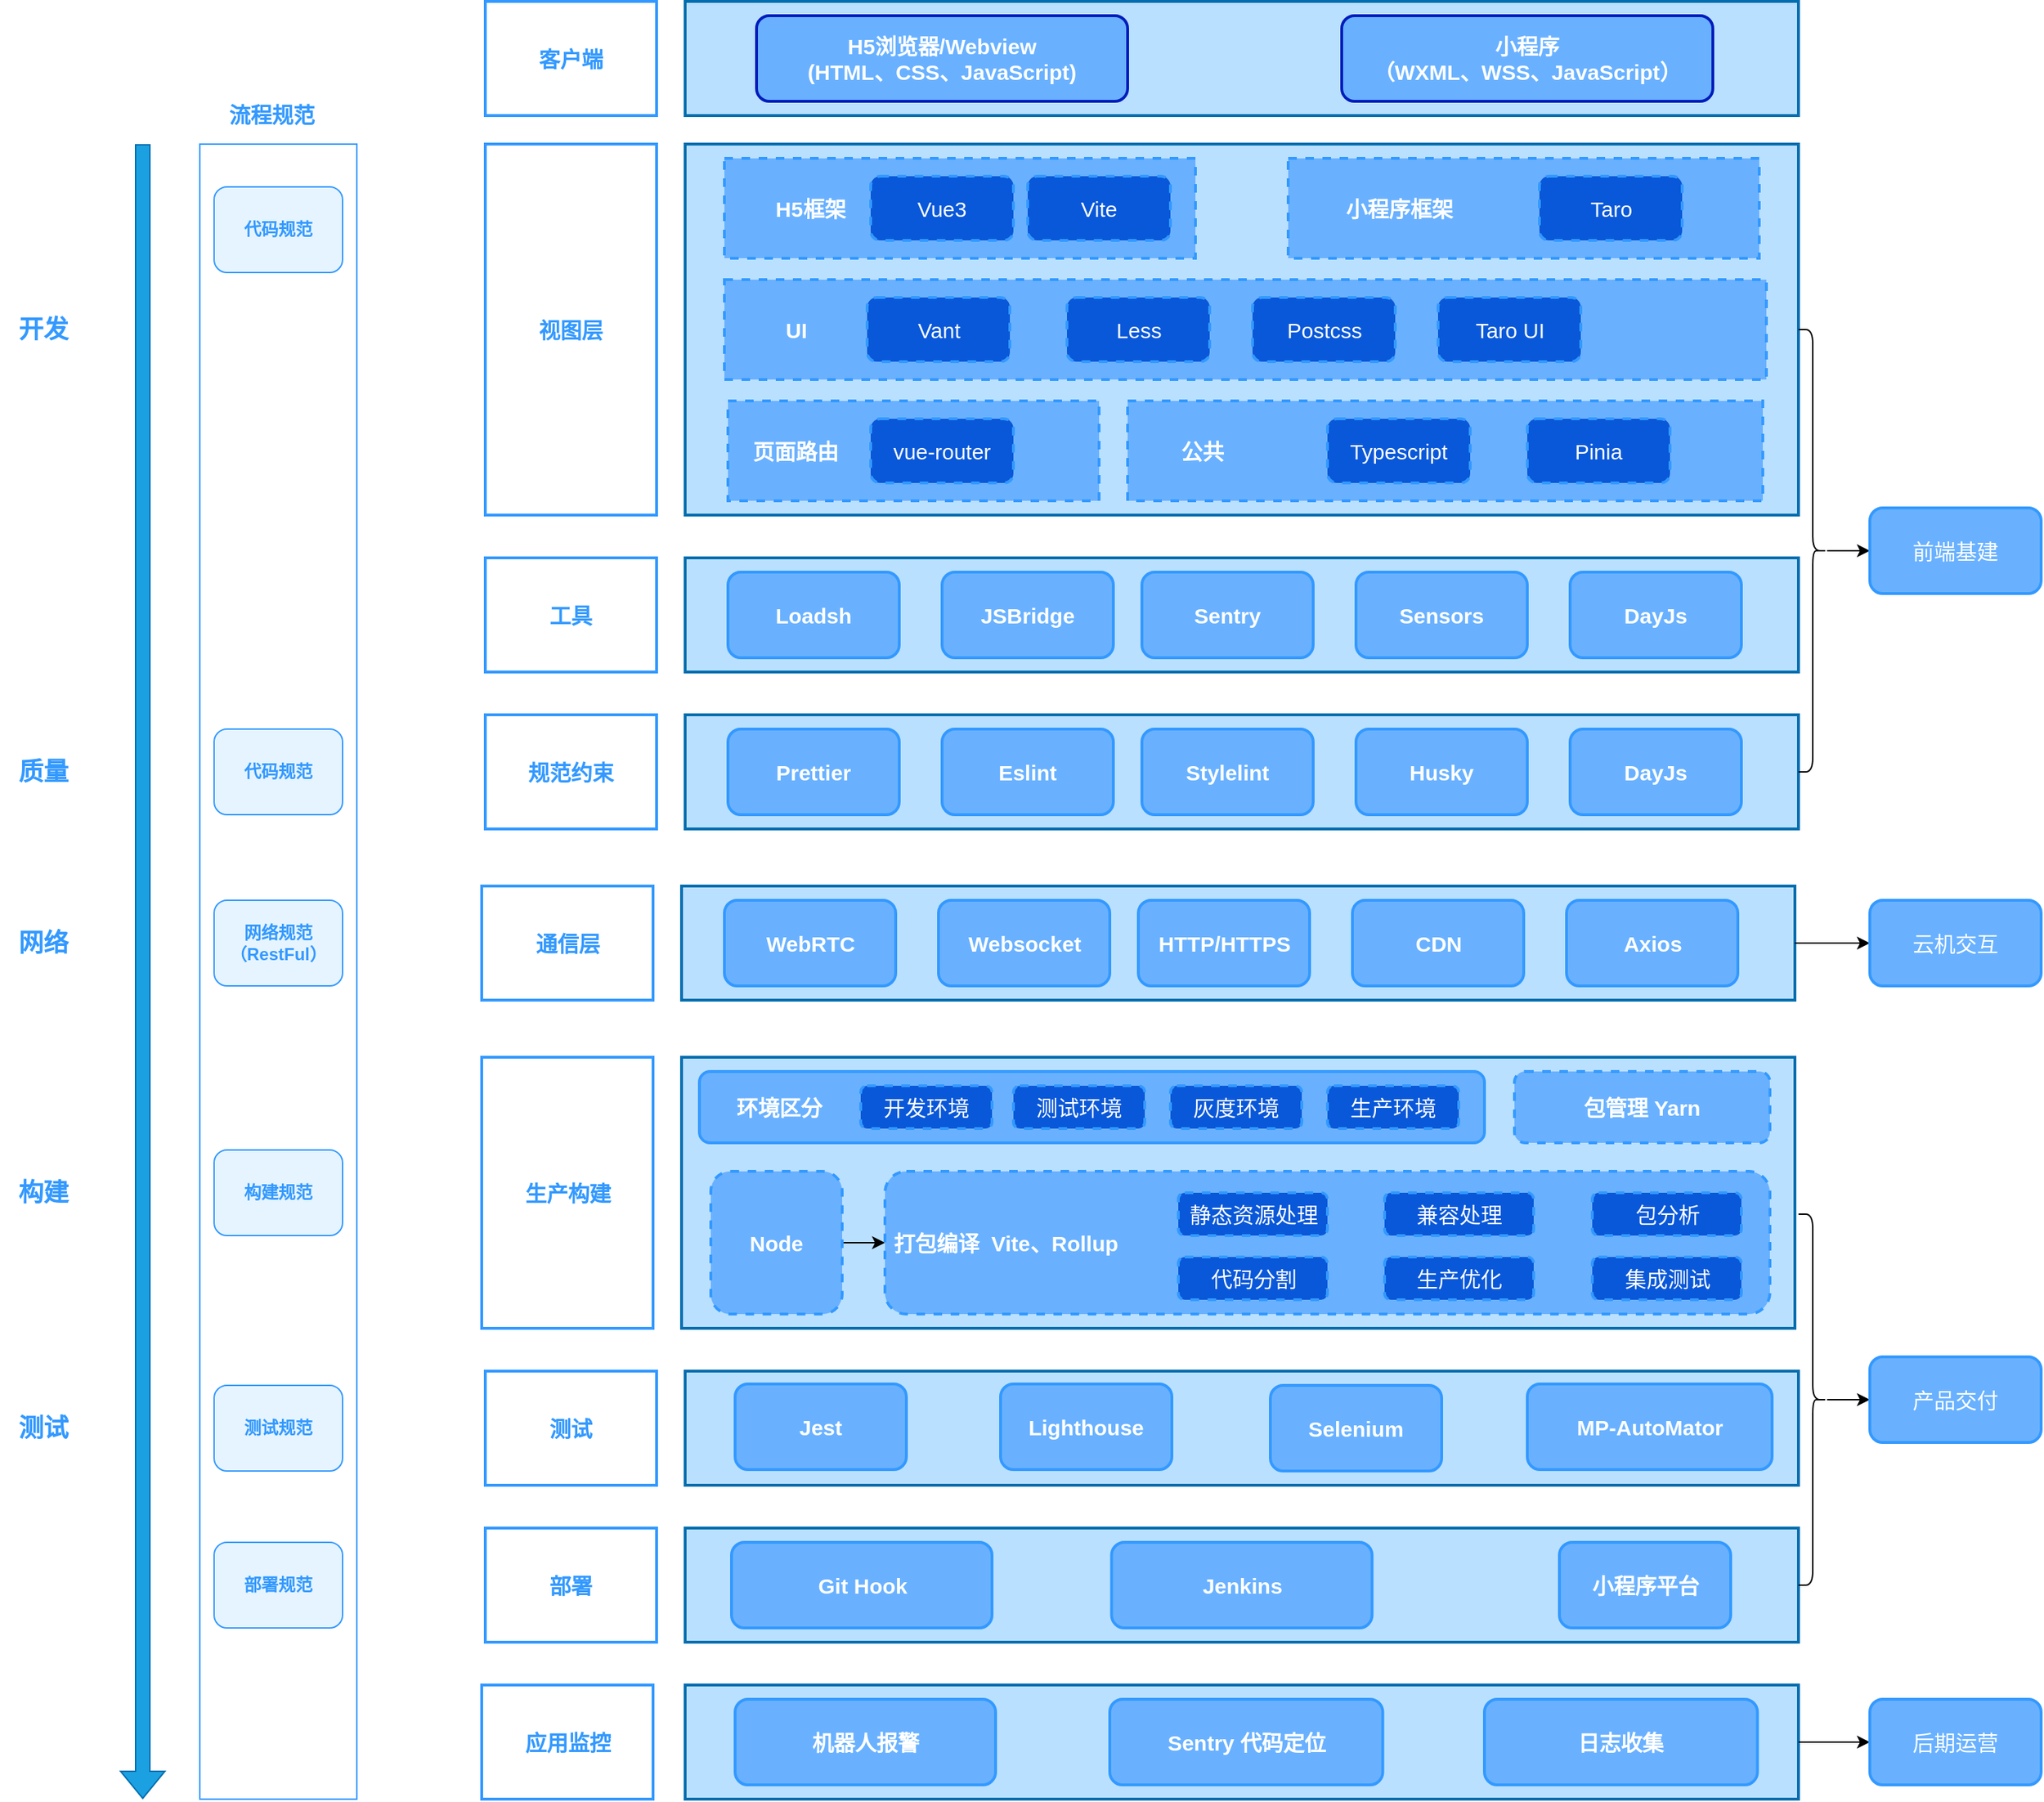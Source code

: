 <mxfile version="20.7.4" type="github">
  <diagram id="prtHgNgQTEPvFCAcTncT" name="Page-1">
    <mxGraphModel dx="1026" dy="590" grid="1" gridSize="10" guides="1" tooltips="1" connect="1" arrows="1" fold="1" page="1" pageScale="1" pageWidth="827" pageHeight="1169" math="0" shadow="0">
      <root>
        <mxCell id="0" />
        <mxCell id="1" parent="0" />
        <mxCell id="ZMkgEjLzoJMiGTBHx-T8-1" value="" style="shape=flexArrow;endArrow=classic;html=1;rounded=0;fillColor=#1ba1e2;strokeColor=#006EAF;" parent="1" edge="1">
          <mxGeometry width="50" height="50" relative="1" as="geometry">
            <mxPoint x="160" y="240" as="sourcePoint" />
            <mxPoint x="160" y="1400" as="targetPoint" />
          </mxGeometry>
        </mxCell>
        <mxCell id="ZMkgEjLzoJMiGTBHx-T8-2" value="" style="rounded=0;whiteSpace=wrap;html=1;strokeColor=#3399FF;strokeWidth=1;" parent="1" vertex="1">
          <mxGeometry x="200" y="240" width="110" height="1160" as="geometry" />
        </mxCell>
        <mxCell id="ZMkgEjLzoJMiGTBHx-T8-3" value="&lt;b&gt;&lt;font color=&quot;#3399ff&quot;&gt;代码规范&lt;/font&gt;&lt;/b&gt;" style="rounded=1;whiteSpace=wrap;html=1;strokeColor=#3399FF;fillColor=#e6f4ff;" parent="1" vertex="1">
          <mxGeometry x="210" y="270" width="90" height="60" as="geometry" />
        </mxCell>
        <mxCell id="ZMkgEjLzoJMiGTBHx-T8-6" value="&lt;h3 style=&quot;line-height: 150%;&quot;&gt;&lt;b&gt;&lt;font style=&quot;font-size: 15px;&quot;&gt;流程规范&lt;/font&gt;&lt;/b&gt;&lt;/h3&gt;" style="text;html=1;align=center;verticalAlign=middle;resizable=0;points=[];autosize=1;strokeColor=none;fillColor=none;fontColor=#3399FF;" parent="1" vertex="1">
          <mxGeometry x="210" y="190" width="80" height="60" as="geometry" />
        </mxCell>
        <mxCell id="ZMkgEjLzoJMiGTBHx-T8-8" value="&lt;h3&gt;&lt;b&gt;开发&lt;/b&gt;&lt;/h3&gt;" style="text;html=1;align=center;verticalAlign=middle;resizable=0;points=[];autosize=1;strokeColor=none;fillColor=none;fontSize=15;fontColor=#3399FF;" parent="1" vertex="1">
          <mxGeometry x="60" y="335" width="60" height="70" as="geometry" />
        </mxCell>
        <mxCell id="ZMkgEjLzoJMiGTBHx-T8-9" value="&lt;b&gt;客户端&lt;/b&gt;" style="rounded=0;whiteSpace=wrap;html=1;strokeColor=#3399FF;strokeWidth=2;fontSize=15;fontColor=#3399FF;" parent="1" vertex="1">
          <mxGeometry x="400" y="140" width="120" height="80" as="geometry" />
        </mxCell>
        <mxCell id="ZMkgEjLzoJMiGTBHx-T8-10" value="" style="rounded=0;whiteSpace=wrap;html=1;strokeColor=#006EAF;strokeWidth=2;fontSize=15;fontColor=#ffffff;align=center;fillColor=#bae0ff;" parent="1" vertex="1">
          <mxGeometry x="540" y="140" width="780" height="80" as="geometry" />
        </mxCell>
        <mxCell id="ZMkgEjLzoJMiGTBHx-T8-15" value="&lt;b&gt;H5浏览器/Webview&lt;br&gt;(HTML、CSS、JavaScript)&lt;br&gt;&lt;/b&gt;" style="rounded=1;whiteSpace=wrap;html=1;strokeColor=#001DBC;strokeWidth=2;fontSize=15;fontColor=#ffffff;fillColor=#69b1ff;" parent="1" vertex="1">
          <mxGeometry x="590" y="150" width="260" height="60" as="geometry" />
        </mxCell>
        <mxCell id="ZMkgEjLzoJMiGTBHx-T8-16" value="&lt;b&gt;小程序&lt;br&gt;（WXML、WSS、JavaScript）&lt;br&gt;&lt;/b&gt;" style="rounded=1;whiteSpace=wrap;html=1;strokeColor=#001DBC;strokeWidth=2;fontSize=15;fontColor=#ffffff;fillColor=#69b1ff;" parent="1" vertex="1">
          <mxGeometry x="1000" y="150" width="260" height="60" as="geometry" />
        </mxCell>
        <mxCell id="ZMkgEjLzoJMiGTBHx-T8-19" value="&lt;b&gt;视图层&lt;/b&gt;" style="rounded=0;whiteSpace=wrap;html=1;strokeColor=#3399FF;strokeWidth=2;fontSize=15;fontColor=#3399FF;" parent="1" vertex="1">
          <mxGeometry x="400" y="240" width="120" height="260" as="geometry" />
        </mxCell>
        <mxCell id="ZMkgEjLzoJMiGTBHx-T8-33" value="" style="rounded=0;whiteSpace=wrap;html=1;strokeColor=#006EAF;strokeWidth=2;fontSize=15;fontColor=#ffffff;align=center;fillColor=#bae0ff;" parent="1" vertex="1">
          <mxGeometry x="540" y="240" width="780" height="260" as="geometry" />
        </mxCell>
        <mxCell id="ZMkgEjLzoJMiGTBHx-T8-36" value="" style="rounded=0;whiteSpace=wrap;html=1;strokeColor=#3399FF;strokeWidth=2;fontSize=15;fontColor=#FFFFFF;fillColor=#69b1ff;dashed=1;" parent="1" vertex="1">
          <mxGeometry x="567.5" y="250" width="330" height="70" as="geometry" />
        </mxCell>
        <mxCell id="ZMkgEjLzoJMiGTBHx-T8-38" value="&lt;b&gt;H5框架&lt;/b&gt;" style="text;html=1;strokeColor=none;fillColor=none;align=center;verticalAlign=middle;whiteSpace=wrap;rounded=0;dashed=1;strokeWidth=2;fontSize=15;fontColor=#FFFFFF;" parent="1" vertex="1">
          <mxGeometry x="597.5" y="270" width="60" height="30" as="geometry" />
        </mxCell>
        <mxCell id="ZMkgEjLzoJMiGTBHx-T8-40" value="Vue3" style="rounded=1;whiteSpace=wrap;html=1;dashed=1;strokeColor=#3399FF;strokeWidth=2;fontSize=15;fontColor=#FFFFFF;fillColor=#0958d9;" parent="1" vertex="1">
          <mxGeometry x="670" y="262.5" width="100" height="45" as="geometry" />
        </mxCell>
        <mxCell id="ZMkgEjLzoJMiGTBHx-T8-41" value="" style="rounded=0;whiteSpace=wrap;html=1;strokeColor=#3399FF;strokeWidth=2;fontSize=15;fontColor=#FFFFFF;fillColor=#69b1ff;dashed=1;" parent="1" vertex="1">
          <mxGeometry x="962.5" y="250" width="330" height="70" as="geometry" />
        </mxCell>
        <mxCell id="ZMkgEjLzoJMiGTBHx-T8-42" value="&lt;b&gt;小程序框架&lt;/b&gt;" style="text;html=1;strokeColor=none;fillColor=none;align=center;verticalAlign=middle;whiteSpace=wrap;rounded=0;dashed=1;strokeWidth=2;fontSize=15;fontColor=#FFFFFF;" parent="1" vertex="1">
          <mxGeometry x="992.5" y="270" width="95" height="30" as="geometry" />
        </mxCell>
        <mxCell id="ZMkgEjLzoJMiGTBHx-T8-43" value="Taro" style="rounded=1;whiteSpace=wrap;html=1;dashed=1;strokeColor=#3399FF;strokeWidth=2;fontSize=15;fontColor=#FFFFFF;fillColor=#0958d9;" parent="1" vertex="1">
          <mxGeometry x="1138.5" y="262.5" width="100" height="45" as="geometry" />
        </mxCell>
        <mxCell id="ZMkgEjLzoJMiGTBHx-T8-48" value="" style="rounded=0;whiteSpace=wrap;html=1;strokeColor=#3399FF;strokeWidth=2;fontSize=15;fontColor=#FFFFFF;fillColor=#69b1ff;dashed=1;" parent="1" vertex="1">
          <mxGeometry x="567.5" y="335" width="730" height="70" as="geometry" />
        </mxCell>
        <mxCell id="ZMkgEjLzoJMiGTBHx-T8-49" value="&lt;b&gt;UI&lt;/b&gt;" style="text;html=1;strokeColor=none;fillColor=none;align=center;verticalAlign=middle;whiteSpace=wrap;rounded=0;dashed=1;strokeWidth=2;fontSize=15;fontColor=#FFFFFF;" parent="1" vertex="1">
          <mxGeometry x="587.5" y="355" width="60" height="30" as="geometry" />
        </mxCell>
        <mxCell id="ZMkgEjLzoJMiGTBHx-T8-50" value="Vant" style="rounded=1;whiteSpace=wrap;html=1;dashed=1;strokeColor=#3399FF;strokeWidth=2;fontSize=15;fontColor=#FFFFFF;fillColor=#0958d9;" parent="1" vertex="1">
          <mxGeometry x="667.5" y="347.5" width="100" height="45" as="geometry" />
        </mxCell>
        <mxCell id="ZMkgEjLzoJMiGTBHx-T8-57" value="Taro UI" style="rounded=1;whiteSpace=wrap;html=1;dashed=1;strokeColor=#3399FF;strokeWidth=2;fontSize=15;fontColor=#FFFFFF;fillColor=#0958d9;" parent="1" vertex="1">
          <mxGeometry x="1067.5" y="347.5" width="100" height="45" as="geometry" />
        </mxCell>
        <mxCell id="ZMkgEjLzoJMiGTBHx-T8-58" value="Less" style="rounded=1;whiteSpace=wrap;html=1;dashed=1;strokeColor=#3399FF;strokeWidth=2;fontSize=15;fontColor=#FFFFFF;fillColor=#0958d9;" parent="1" vertex="1">
          <mxGeometry x="807.5" y="347.5" width="100" height="45" as="geometry" />
        </mxCell>
        <mxCell id="ZMkgEjLzoJMiGTBHx-T8-59" value="Postcss" style="rounded=1;whiteSpace=wrap;html=1;dashed=1;strokeColor=#3399FF;strokeWidth=2;fontSize=15;fontColor=#FFFFFF;fillColor=#0958d9;" parent="1" vertex="1">
          <mxGeometry x="937.5" y="347.5" width="100" height="45" as="geometry" />
        </mxCell>
        <mxCell id="ZMkgEjLzoJMiGTBHx-T8-60" value="Vite" style="rounded=1;whiteSpace=wrap;html=1;dashed=1;strokeColor=#3399FF;strokeWidth=2;fontSize=15;fontColor=#FFFFFF;fillColor=#0958d9;" parent="1" vertex="1">
          <mxGeometry x="780" y="262.5" width="100" height="45" as="geometry" />
        </mxCell>
        <mxCell id="ZMkgEjLzoJMiGTBHx-T8-62" value="" style="rounded=0;whiteSpace=wrap;html=1;strokeColor=#3399FF;strokeWidth=2;fontSize=15;fontColor=#FFFFFF;fillColor=#69b1ff;dashed=1;" parent="1" vertex="1">
          <mxGeometry x="570" y="420" width="260" height="70" as="geometry" />
        </mxCell>
        <mxCell id="ZMkgEjLzoJMiGTBHx-T8-63" value="&lt;b&gt;页面路由&lt;/b&gt;" style="text;html=1;strokeColor=none;fillColor=none;align=center;verticalAlign=middle;whiteSpace=wrap;rounded=0;dashed=1;strokeWidth=2;fontSize=15;fontColor=#FFFFFF;" parent="1" vertex="1">
          <mxGeometry x="570" y="440" width="95" height="30" as="geometry" />
        </mxCell>
        <mxCell id="ZMkgEjLzoJMiGTBHx-T8-64" value="vue-router" style="rounded=1;whiteSpace=wrap;html=1;dashed=1;strokeColor=#3399FF;strokeWidth=2;fontSize=15;fontColor=#FFFFFF;fillColor=#0958d9;" parent="1" vertex="1">
          <mxGeometry x="670" y="432.5" width="100" height="45" as="geometry" />
        </mxCell>
        <mxCell id="ZMkgEjLzoJMiGTBHx-T8-65" value="&lt;b&gt;工具&lt;/b&gt;" style="rounded=0;whiteSpace=wrap;html=1;strokeColor=#3399FF;strokeWidth=2;fontSize=15;fontColor=#3399FF;" parent="1" vertex="1">
          <mxGeometry x="400" y="530" width="120" height="80" as="geometry" />
        </mxCell>
        <mxCell id="ZMkgEjLzoJMiGTBHx-T8-66" value="" style="rounded=0;whiteSpace=wrap;html=1;strokeColor=#006EAF;strokeWidth=2;fontSize=15;fontColor=#ffffff;align=center;fillColor=#bae0ff;" parent="1" vertex="1">
          <mxGeometry x="540" y="530" width="780" height="80" as="geometry" />
        </mxCell>
        <mxCell id="ZMkgEjLzoJMiGTBHx-T8-67" value="&lt;font color=&quot;#ffffff&quot;&gt;&lt;b&gt;Loadsh&lt;/b&gt;&lt;/font&gt;" style="rounded=1;whiteSpace=wrap;html=1;strokeColor=#3399FF;strokeWidth=2;fontSize=15;fontColor=#3399FF;fillColor=#69b1ff;" parent="1" vertex="1">
          <mxGeometry x="570" y="540" width="120" height="60" as="geometry" />
        </mxCell>
        <mxCell id="ZMkgEjLzoJMiGTBHx-T8-68" value="&lt;font color=&quot;#ffffff&quot;&gt;&lt;b&gt;JSBridge&lt;/b&gt;&lt;/font&gt;" style="rounded=1;whiteSpace=wrap;html=1;strokeColor=#3399FF;strokeWidth=2;fontSize=15;fontColor=#3399FF;fillColor=#69b1ff;" parent="1" vertex="1">
          <mxGeometry x="720" y="540" width="120" height="60" as="geometry" />
        </mxCell>
        <mxCell id="ZMkgEjLzoJMiGTBHx-T8-69" value="&lt;div style=&quot;text-align: start;&quot;&gt;&lt;b style=&quot;border-color: var(--border-color); color: rgb(255, 255, 255); text-align: center;&quot;&gt;Sentry&lt;/b&gt;&lt;br&gt;&lt;/div&gt;" style="rounded=1;whiteSpace=wrap;html=1;strokeColor=#3399FF;strokeWidth=2;fontSize=15;fontColor=#3399FF;fillColor=#69b1ff;" parent="1" vertex="1">
          <mxGeometry x="860" y="540" width="120" height="60" as="geometry" />
        </mxCell>
        <mxCell id="ZMkgEjLzoJMiGTBHx-T8-70" value="&lt;font color=&quot;#ffffff&quot;&gt;&lt;b&gt;Sensors&lt;/b&gt;&lt;/font&gt;" style="rounded=1;whiteSpace=wrap;html=1;strokeColor=#3399FF;strokeWidth=2;fontSize=15;fontColor=#3399FF;fillColor=#69b1ff;" parent="1" vertex="1">
          <mxGeometry x="1010" y="540" width="120" height="60" as="geometry" />
        </mxCell>
        <mxCell id="ZMkgEjLzoJMiGTBHx-T8-71" value="&lt;font color=&quot;#ffffff&quot;&gt;&lt;b&gt;DayJs&lt;/b&gt;&lt;/font&gt;" style="rounded=1;whiteSpace=wrap;html=1;strokeColor=#3399FF;strokeWidth=2;fontSize=15;fontColor=#3399FF;fillColor=#69b1ff;" parent="1" vertex="1">
          <mxGeometry x="1160" y="540" width="120" height="60" as="geometry" />
        </mxCell>
        <mxCell id="ZMkgEjLzoJMiGTBHx-T8-73" value="&lt;b&gt;通信层&lt;/b&gt;" style="rounded=0;whiteSpace=wrap;html=1;strokeColor=#3399FF;strokeWidth=2;fontSize=15;fontColor=#3399FF;" parent="1" vertex="1">
          <mxGeometry x="397.5" y="760" width="120" height="80" as="geometry" />
        </mxCell>
        <mxCell id="ZMkgEjLzoJMiGTBHx-T8-74" value="" style="rounded=0;whiteSpace=wrap;html=1;strokeColor=#006EAF;strokeWidth=2;fontSize=15;fontColor=#ffffff;align=center;fillColor=#bae0ff;" parent="1" vertex="1">
          <mxGeometry x="537.5" y="760" width="780" height="80" as="geometry" />
        </mxCell>
        <mxCell id="ZMkgEjLzoJMiGTBHx-T8-75" value="&lt;font color=&quot;#ffffff&quot;&gt;&lt;b&gt;WebRTC&lt;/b&gt;&lt;/font&gt;" style="rounded=1;whiteSpace=wrap;html=1;strokeColor=#3399FF;strokeWidth=2;fontSize=15;fontColor=#3399FF;fillColor=#69b1ff;" parent="1" vertex="1">
          <mxGeometry x="567.5" y="770" width="120" height="60" as="geometry" />
        </mxCell>
        <mxCell id="ZMkgEjLzoJMiGTBHx-T8-76" value="&lt;font color=&quot;#ffffff&quot;&gt;&lt;b&gt;Websocket&lt;/b&gt;&lt;/font&gt;" style="rounded=1;whiteSpace=wrap;html=1;strokeColor=#3399FF;strokeWidth=2;fontSize=15;fontColor=#3399FF;fillColor=#69b1ff;" parent="1" vertex="1">
          <mxGeometry x="717.5" y="770" width="120" height="60" as="geometry" />
        </mxCell>
        <mxCell id="ZMkgEjLzoJMiGTBHx-T8-77" value="&lt;font color=&quot;#ffffff&quot;&gt;&lt;b&gt;HTTP/HTTPS&lt;/b&gt;&lt;/font&gt;" style="rounded=1;whiteSpace=wrap;html=1;strokeColor=#3399FF;strokeWidth=2;fontSize=15;fontColor=#3399FF;fillColor=#69b1ff;" parent="1" vertex="1">
          <mxGeometry x="857.5" y="770" width="120" height="60" as="geometry" />
        </mxCell>
        <mxCell id="ZMkgEjLzoJMiGTBHx-T8-78" value="&lt;font color=&quot;#ffffff&quot;&gt;&lt;b&gt;CDN&lt;/b&gt;&lt;/font&gt;" style="rounded=1;whiteSpace=wrap;html=1;strokeColor=#3399FF;strokeWidth=2;fontSize=15;fontColor=#3399FF;fillColor=#69b1ff;" parent="1" vertex="1">
          <mxGeometry x="1007.5" y="770" width="120" height="60" as="geometry" />
        </mxCell>
        <mxCell id="ZMkgEjLzoJMiGTBHx-T8-79" value="&lt;font color=&quot;#ffffff&quot;&gt;&lt;b&gt;Axios&lt;/b&gt;&lt;/font&gt;" style="rounded=1;whiteSpace=wrap;html=1;strokeColor=#3399FF;strokeWidth=2;fontSize=15;fontColor=#3399FF;fillColor=#69b1ff;" parent="1" vertex="1">
          <mxGeometry x="1157.5" y="770" width="120" height="60" as="geometry" />
        </mxCell>
        <mxCell id="ZMkgEjLzoJMiGTBHx-T8-88" value="&lt;b&gt;规范约束&lt;/b&gt;" style="rounded=0;whiteSpace=wrap;html=1;strokeColor=#3399FF;strokeWidth=2;fontSize=15;fontColor=#3399FF;" parent="1" vertex="1">
          <mxGeometry x="400" y="640" width="120" height="80" as="geometry" />
        </mxCell>
        <mxCell id="ZMkgEjLzoJMiGTBHx-T8-89" value="" style="rounded=0;whiteSpace=wrap;html=1;strokeColor=#006EAF;strokeWidth=2;fontSize=15;fontColor=#ffffff;align=center;fillColor=#bae0ff;" parent="1" vertex="1">
          <mxGeometry x="540" y="640" width="780" height="80" as="geometry" />
        </mxCell>
        <mxCell id="ZMkgEjLzoJMiGTBHx-T8-90" value="&lt;font color=&quot;#ffffff&quot;&gt;&lt;b&gt;Prettier&lt;/b&gt;&lt;/font&gt;" style="rounded=1;whiteSpace=wrap;html=1;strokeColor=#3399FF;strokeWidth=2;fontSize=15;fontColor=#3399FF;fillColor=#69b1ff;align=center;" parent="1" vertex="1">
          <mxGeometry x="570" y="650" width="120" height="60" as="geometry" />
        </mxCell>
        <mxCell id="ZMkgEjLzoJMiGTBHx-T8-91" value="&lt;font color=&quot;#ffffff&quot;&gt;&lt;b&gt;Eslint&lt;/b&gt;&lt;/font&gt;" style="rounded=1;whiteSpace=wrap;html=1;strokeColor=#3399FF;strokeWidth=2;fontSize=15;fontColor=#3399FF;fillColor=#69b1ff;" parent="1" vertex="1">
          <mxGeometry x="720" y="650" width="120" height="60" as="geometry" />
        </mxCell>
        <mxCell id="ZMkgEjLzoJMiGTBHx-T8-92" value="&lt;div style=&quot;text-align: start;&quot;&gt;&lt;b style=&quot;border-color: var(--border-color); color: rgb(255, 255, 255); text-align: center;&quot;&gt;Stylelint&lt;/b&gt;&lt;br&gt;&lt;/div&gt;" style="rounded=1;whiteSpace=wrap;html=1;strokeColor=#3399FF;strokeWidth=2;fontSize=15;fontColor=#3399FF;fillColor=#69b1ff;" parent="1" vertex="1">
          <mxGeometry x="860" y="650" width="120" height="60" as="geometry" />
        </mxCell>
        <mxCell id="ZMkgEjLzoJMiGTBHx-T8-93" value="&lt;font color=&quot;#ffffff&quot;&gt;&lt;b&gt;Husky&lt;/b&gt;&lt;/font&gt;" style="rounded=1;whiteSpace=wrap;html=1;strokeColor=#3399FF;strokeWidth=2;fontSize=15;fontColor=#3399FF;fillColor=#69b1ff;" parent="1" vertex="1">
          <mxGeometry x="1010" y="650" width="120" height="60" as="geometry" />
        </mxCell>
        <mxCell id="ZMkgEjLzoJMiGTBHx-T8-94" value="&lt;font color=&quot;#ffffff&quot;&gt;&lt;b&gt;DayJs&lt;/b&gt;&lt;/font&gt;" style="rounded=1;whiteSpace=wrap;html=1;strokeColor=#3399FF;strokeWidth=2;fontSize=15;fontColor=#3399FF;fillColor=#69b1ff;" parent="1" vertex="1">
          <mxGeometry x="1160" y="650" width="120" height="60" as="geometry" />
        </mxCell>
        <mxCell id="ZMkgEjLzoJMiGTBHx-T8-95" value="" style="rounded=0;whiteSpace=wrap;html=1;strokeColor=#3399FF;strokeWidth=2;fontSize=15;fontColor=#FFFFFF;fillColor=#69b1ff;dashed=1;" parent="1" vertex="1">
          <mxGeometry x="850" y="420" width="445" height="70" as="geometry" />
        </mxCell>
        <mxCell id="ZMkgEjLzoJMiGTBHx-T8-96" value="&lt;b&gt;公共&lt;/b&gt;" style="text;html=1;strokeColor=none;fillColor=none;align=center;verticalAlign=middle;whiteSpace=wrap;rounded=0;dashed=1;strokeWidth=2;fontSize=15;fontColor=#FFFFFF;" parent="1" vertex="1">
          <mxGeometry x="855" y="440" width="95" height="30" as="geometry" />
        </mxCell>
        <mxCell id="ZMkgEjLzoJMiGTBHx-T8-97" value="Typescript" style="rounded=1;whiteSpace=wrap;html=1;dashed=1;strokeColor=#3399FF;strokeWidth=2;fontSize=15;fontColor=#FFFFFF;fillColor=#0958d9;" parent="1" vertex="1">
          <mxGeometry x="990" y="432.5" width="100" height="45" as="geometry" />
        </mxCell>
        <mxCell id="ZMkgEjLzoJMiGTBHx-T8-98" value="&lt;font color=&quot;#3399ff&quot;&gt;&lt;b&gt;代码规范&lt;/b&gt;&lt;/font&gt;" style="rounded=1;whiteSpace=wrap;html=1;strokeColor=#3399FF;fillColor=#e6f4ff;" parent="1" vertex="1">
          <mxGeometry x="210" y="650" width="90" height="60" as="geometry" />
        </mxCell>
        <mxCell id="ZMkgEjLzoJMiGTBHx-T8-99" value="&lt;b&gt;测试&lt;/b&gt;" style="rounded=0;whiteSpace=wrap;html=1;strokeColor=#3399FF;strokeWidth=2;fontSize=15;fontColor=#3399FF;" parent="1" vertex="1">
          <mxGeometry x="400" y="1100" width="120" height="80" as="geometry" />
        </mxCell>
        <mxCell id="ZMkgEjLzoJMiGTBHx-T8-100" value="" style="rounded=0;whiteSpace=wrap;html=1;strokeColor=#006EAF;strokeWidth=2;fontSize=15;fontColor=#ffffff;align=center;fillColor=#bae0ff;" parent="1" vertex="1">
          <mxGeometry x="540" y="1100" width="780" height="80" as="geometry" />
        </mxCell>
        <mxCell id="ZMkgEjLzoJMiGTBHx-T8-103" value="&lt;font color=&quot;#ffffff&quot;&gt;&lt;b&gt;Selenium&lt;/b&gt;&lt;/font&gt;" style="rounded=1;whiteSpace=wrap;html=1;strokeColor=#3399FF;strokeWidth=2;fontSize=15;fontColor=#3399FF;fillColor=#69b1ff;" parent="1" vertex="1">
          <mxGeometry x="950" y="1110" width="120" height="60" as="geometry" />
        </mxCell>
        <mxCell id="ZMkgEjLzoJMiGTBHx-T8-105" value="&lt;font color=&quot;#ffffff&quot;&gt;&lt;b&gt;Lighthouse&lt;/b&gt;&lt;/font&gt;" style="rounded=1;whiteSpace=wrap;html=1;strokeColor=#3399FF;strokeWidth=2;fontSize=15;fontColor=#3399FF;fillColor=#69b1ff;" parent="1" vertex="1">
          <mxGeometry x="761" y="1109" width="120" height="60" as="geometry" />
        </mxCell>
        <mxCell id="ZMkgEjLzoJMiGTBHx-T8-106" value="&lt;b&gt;部署&lt;/b&gt;" style="rounded=0;whiteSpace=wrap;html=1;strokeColor=#3399FF;strokeWidth=2;fontSize=15;fontColor=#3399FF;" parent="1" vertex="1">
          <mxGeometry x="400" y="1210" width="120" height="80" as="geometry" />
        </mxCell>
        <mxCell id="ZMkgEjLzoJMiGTBHx-T8-107" value="" style="rounded=0;whiteSpace=wrap;html=1;strokeColor=#006EAF;strokeWidth=2;fontSize=15;fontColor=#ffffff;align=center;fillColor=#bae0ff;" parent="1" vertex="1">
          <mxGeometry x="540" y="1210" width="780" height="80" as="geometry" />
        </mxCell>
        <mxCell id="ZMkgEjLzoJMiGTBHx-T8-108" value="&lt;font color=&quot;#ffffff&quot;&gt;&lt;b&gt;Jenkins&lt;/b&gt;&lt;/font&gt;" style="rounded=1;whiteSpace=wrap;html=1;strokeColor=#3399FF;strokeWidth=2;fontSize=15;fontColor=#3399FF;fillColor=#69b1ff;" parent="1" vertex="1">
          <mxGeometry x="838.75" y="1220" width="182.5" height="60" as="geometry" />
        </mxCell>
        <mxCell id="ZMkgEjLzoJMiGTBHx-T8-109" value="&lt;font color=&quot;#ffffff&quot;&gt;&lt;b&gt;小程序平台&lt;/b&gt;&lt;/font&gt;" style="rounded=1;whiteSpace=wrap;html=1;strokeColor=#3399FF;strokeWidth=2;fontSize=15;fontColor=#3399FF;fillColor=#69b1ff;" parent="1" vertex="1">
          <mxGeometry x="1152.5" y="1220" width="120" height="60" as="geometry" />
        </mxCell>
        <mxCell id="ZMkgEjLzoJMiGTBHx-T8-111" value="&lt;font color=&quot;#ffffff&quot;&gt;&lt;b&gt;Git Hook&lt;/b&gt;&lt;/font&gt;" style="rounded=1;whiteSpace=wrap;html=1;strokeColor=#3399FF;strokeWidth=2;fontSize=15;fontColor=#3399FF;fillColor=#69b1ff;" parent="1" vertex="1">
          <mxGeometry x="572.5" y="1220" width="182.5" height="60" as="geometry" />
        </mxCell>
        <mxCell id="ZMkgEjLzoJMiGTBHx-T8-112" value="&lt;b&gt;生产构建&lt;/b&gt;" style="rounded=0;whiteSpace=wrap;html=1;strokeColor=#3399FF;strokeWidth=2;fontSize=15;fontColor=#3399FF;" parent="1" vertex="1">
          <mxGeometry x="397.5" y="880" width="120" height="190" as="geometry" />
        </mxCell>
        <mxCell id="ZMkgEjLzoJMiGTBHx-T8-113" value="" style="rounded=0;whiteSpace=wrap;html=1;strokeColor=#006EAF;strokeWidth=2;fontSize=15;fontColor=#ffffff;align=center;fillColor=#bae0ff;" parent="1" vertex="1">
          <mxGeometry x="537.5" y="880" width="780" height="190" as="geometry" />
        </mxCell>
        <mxCell id="ZMkgEjLzoJMiGTBHx-T8-115" value="" style="rounded=1;whiteSpace=wrap;html=1;strokeColor=#3399FF;strokeWidth=2;fontSize=15;fontColor=#3399FF;fillColor=#69b1ff;" parent="1" vertex="1">
          <mxGeometry x="550" y="890" width="550" height="50" as="geometry" />
        </mxCell>
        <mxCell id="ZMkgEjLzoJMiGTBHx-T8-122" value="&lt;b style=&quot;border-color: var(--border-color);&quot;&gt;环境区分&lt;/b&gt;" style="text;html=1;strokeColor=none;fillColor=none;align=center;verticalAlign=middle;whiteSpace=wrap;rounded=0;dashed=1;strokeWidth=2;fontSize=15;fontColor=#FFFFFF;" parent="1" vertex="1">
          <mxGeometry x="570" y="900" width="72" height="30" as="geometry" />
        </mxCell>
        <mxCell id="ZMkgEjLzoJMiGTBHx-T8-123" value="开发环境" style="rounded=1;whiteSpace=wrap;html=1;dashed=1;strokeColor=#3399FF;strokeWidth=2;fontSize=15;fontColor=#FFFFFF;fillColor=#0958d9;" parent="1" vertex="1">
          <mxGeometry x="663" y="900" width="92" height="30" as="geometry" />
        </mxCell>
        <mxCell id="ZMkgEjLzoJMiGTBHx-T8-124" value="测试环境" style="rounded=1;whiteSpace=wrap;html=1;dashed=1;strokeColor=#3399FF;strokeWidth=2;fontSize=15;fontColor=#FFFFFF;fillColor=#0958d9;" parent="1" vertex="1">
          <mxGeometry x="770" y="900" width="92" height="30" as="geometry" />
        </mxCell>
        <mxCell id="ZMkgEjLzoJMiGTBHx-T8-125" value="灰度环境" style="rounded=1;whiteSpace=wrap;html=1;dashed=1;strokeColor=#3399FF;strokeWidth=2;fontSize=15;fontColor=#FFFFFF;fillColor=#0958d9;" parent="1" vertex="1">
          <mxGeometry x="880" y="900" width="92" height="30" as="geometry" />
        </mxCell>
        <mxCell id="ZMkgEjLzoJMiGTBHx-T8-126" value="生产环境" style="rounded=1;whiteSpace=wrap;html=1;dashed=1;strokeColor=#3399FF;strokeWidth=2;fontSize=15;fontColor=#FFFFFF;fillColor=#0958d9;" parent="1" vertex="1">
          <mxGeometry x="990" y="900" width="92" height="30" as="geometry" />
        </mxCell>
        <mxCell id="ZMkgEjLzoJMiGTBHx-T8-127" value="&lt;font color=&quot;#ffffff&quot;&gt;&lt;b&gt;包管理&lt;span style=&quot;white-space: pre;&quot;&gt; &lt;/span&gt;Yarn&lt;/b&gt;&lt;/font&gt;" style="rounded=1;whiteSpace=wrap;html=1;dashed=1;strokeColor=#3399FF;strokeWidth=2;fontSize=15;fontColor=#3399FF;fillColor=#69b1ff;" parent="1" vertex="1">
          <mxGeometry x="1121" y="890" width="179" height="50" as="geometry" />
        </mxCell>
        <mxCell id="ZMkgEjLzoJMiGTBHx-T8-128" value="&lt;font color=&quot;#3399ff&quot;&gt;&lt;b&gt;部署规范&lt;/b&gt;&lt;/font&gt;" style="rounded=1;whiteSpace=wrap;html=1;strokeColor=#3399FF;fillColor=#e6f4ff;" parent="1" vertex="1">
          <mxGeometry x="210" y="1220" width="90" height="60" as="geometry" />
        </mxCell>
        <mxCell id="ZMkgEjLzoJMiGTBHx-T8-129" value="&lt;font color=&quot;#3399ff&quot;&gt;&lt;b&gt;测试规范&lt;/b&gt;&lt;/font&gt;" style="rounded=1;whiteSpace=wrap;html=1;strokeColor=#3399FF;fillColor=#e6f4ff;" parent="1" vertex="1">
          <mxGeometry x="210" y="1110" width="90" height="60" as="geometry" />
        </mxCell>
        <mxCell id="ZMkgEjLzoJMiGTBHx-T8-130" value="&lt;font color=&quot;#3399ff&quot;&gt;&lt;b&gt;网络规范&lt;br&gt;（RestFul）&lt;br&gt;&lt;/b&gt;&lt;/font&gt;" style="rounded=1;whiteSpace=wrap;html=1;strokeColor=#3399FF;fillColor=#e6f4ff;" parent="1" vertex="1">
          <mxGeometry x="210" y="770" width="90" height="60" as="geometry" />
        </mxCell>
        <mxCell id="ZMkgEjLzoJMiGTBHx-T8-137" value="" style="edgeStyle=orthogonalEdgeStyle;rounded=0;orthogonalLoop=1;jettySize=auto;html=1;fontSize=15;fontColor=#FFFFFF;" parent="1" source="ZMkgEjLzoJMiGTBHx-T8-133" target="ZMkgEjLzoJMiGTBHx-T8-136" edge="1">
          <mxGeometry relative="1" as="geometry" />
        </mxCell>
        <mxCell id="ZMkgEjLzoJMiGTBHx-T8-133" value="&lt;b&gt;&lt;font color=&quot;#ffffff&quot;&gt;Node&lt;/font&gt;&lt;/b&gt;" style="rounded=1;whiteSpace=wrap;html=1;dashed=1;strokeColor=#3399FF;strokeWidth=2;fontSize=15;fontColor=#3399FF;fillColor=#69b1ff;" parent="1" vertex="1">
          <mxGeometry x="558" y="960" width="92" height="100" as="geometry" />
        </mxCell>
        <mxCell id="ZMkgEjLzoJMiGTBHx-T8-136" value="&lt;b&gt;&lt;font color=&quot;#ffffff&quot;&gt;&lt;span style=&quot;white-space: pre;&quot;&gt;	&lt;/span&gt;打包编译&lt;span style=&quot;white-space: pre;&quot;&gt; &lt;/span&gt;&lt;span style=&quot;white-space: pre;&quot;&gt; &lt;/span&gt;Vite、Rollup&lt;/font&gt;&lt;/b&gt;" style="whiteSpace=wrap;html=1;fontSize=15;fillColor=#69b1ff;strokeColor=#3399FF;fontColor=#3399FF;rounded=1;dashed=1;strokeWidth=2;align=left;" parent="1" vertex="1">
          <mxGeometry x="680" y="960" width="620" height="100" as="geometry" />
        </mxCell>
        <mxCell id="Q4v0tWAnrA5VIUGFlY3M-2" value="&lt;font color=&quot;#ffffff&quot;&gt;&lt;b&gt;MP-AutoMator&lt;/b&gt;&lt;/font&gt;" style="rounded=1;whiteSpace=wrap;html=1;strokeColor=#3399FF;strokeWidth=2;fontSize=15;fontColor=#3399FF;fillColor=#69b1ff;" vertex="1" parent="1">
          <mxGeometry x="1130" y="1109" width="171.5" height="60" as="geometry" />
        </mxCell>
        <mxCell id="Q4v0tWAnrA5VIUGFlY3M-3" value="&lt;font color=&quot;#ffffff&quot;&gt;&lt;b&gt;Jest&lt;/b&gt;&lt;/font&gt;" style="rounded=1;whiteSpace=wrap;html=1;strokeColor=#3399FF;strokeWidth=2;fontSize=15;fontColor=#3399FF;fillColor=#69b1ff;" vertex="1" parent="1">
          <mxGeometry x="575" y="1109" width="120" height="60" as="geometry" />
        </mxCell>
        <mxCell id="Q4v0tWAnrA5VIUGFlY3M-4" value="静态资源处理" style="rounded=1;whiteSpace=wrap;html=1;dashed=1;strokeColor=#3399FF;strokeWidth=2;fontSize=15;fontColor=#FFFFFF;fillColor=#0958d9;" vertex="1" parent="1">
          <mxGeometry x="885.5" y="975" width="104.5" height="30" as="geometry" />
        </mxCell>
        <mxCell id="Q4v0tWAnrA5VIUGFlY3M-5" value="兼容处理" style="rounded=1;whiteSpace=wrap;html=1;dashed=1;strokeColor=#3399FF;strokeWidth=2;fontSize=15;fontColor=#FFFFFF;fillColor=#0958d9;" vertex="1" parent="1">
          <mxGeometry x="1030" y="975" width="104.5" height="30" as="geometry" />
        </mxCell>
        <mxCell id="Q4v0tWAnrA5VIUGFlY3M-6" value="包分析" style="rounded=1;whiteSpace=wrap;html=1;dashed=1;strokeColor=#3399FF;strokeWidth=2;fontSize=15;fontColor=#FFFFFF;fillColor=#0958d9;" vertex="1" parent="1">
          <mxGeometry x="1175.5" y="975" width="104.5" height="30" as="geometry" />
        </mxCell>
        <mxCell id="Q4v0tWAnrA5VIUGFlY3M-7" value="代码分割" style="rounded=1;whiteSpace=wrap;html=1;dashed=1;strokeColor=#3399FF;strokeWidth=2;fontSize=15;fontColor=#FFFFFF;fillColor=#0958d9;" vertex="1" parent="1">
          <mxGeometry x="885.5" y="1020" width="104.5" height="30" as="geometry" />
        </mxCell>
        <mxCell id="Q4v0tWAnrA5VIUGFlY3M-8" value="生产优化" style="rounded=1;whiteSpace=wrap;html=1;dashed=1;strokeColor=#3399FF;strokeWidth=2;fontSize=15;fontColor=#FFFFFF;fillColor=#0958d9;" vertex="1" parent="1">
          <mxGeometry x="1030" y="1020" width="104.5" height="30" as="geometry" />
        </mxCell>
        <mxCell id="Q4v0tWAnrA5VIUGFlY3M-9" value="集成测试" style="rounded=1;whiteSpace=wrap;html=1;dashed=1;strokeColor=#3399FF;strokeWidth=2;fontSize=15;fontColor=#FFFFFF;fillColor=#0958d9;" vertex="1" parent="1">
          <mxGeometry x="1175.5" y="1020" width="104.5" height="30" as="geometry" />
        </mxCell>
        <mxCell id="Q4v0tWAnrA5VIUGFlY3M-10" value="Pinia" style="rounded=1;whiteSpace=wrap;html=1;dashed=1;strokeColor=#3399FF;strokeWidth=2;fontSize=15;fontColor=#FFFFFF;fillColor=#0958d9;" vertex="1" parent="1">
          <mxGeometry x="1130" y="432.5" width="100" height="45" as="geometry" />
        </mxCell>
        <mxCell id="Q4v0tWAnrA5VIUGFlY3M-11" value="&lt;font color=&quot;#3399ff&quot;&gt;&lt;b&gt;构建规范&lt;/b&gt;&lt;/font&gt;" style="rounded=1;whiteSpace=wrap;html=1;strokeColor=#3399FF;fillColor=#e6f4ff;" vertex="1" parent="1">
          <mxGeometry x="210" y="945" width="90" height="60" as="geometry" />
        </mxCell>
        <mxCell id="Q4v0tWAnrA5VIUGFlY3M-12" value="&lt;h3&gt;&lt;b&gt;构建&lt;/b&gt;&lt;/h3&gt;" style="text;html=1;align=center;verticalAlign=middle;resizable=0;points=[];autosize=1;strokeColor=none;fillColor=none;fontSize=15;fontColor=#3399FF;" vertex="1" parent="1">
          <mxGeometry x="60" y="940" width="60" height="70" as="geometry" />
        </mxCell>
        <mxCell id="Q4v0tWAnrA5VIUGFlY3M-13" value="&lt;h3&gt;&lt;b&gt;测试&lt;/b&gt;&lt;/h3&gt;" style="text;html=1;align=center;verticalAlign=middle;resizable=0;points=[];autosize=1;strokeColor=none;fillColor=none;fontSize=15;fontColor=#3399FF;" vertex="1" parent="1">
          <mxGeometry x="60" y="1105" width="60" height="70" as="geometry" />
        </mxCell>
        <mxCell id="Q4v0tWAnrA5VIUGFlY3M-14" value="&lt;h3&gt;网络&lt;/h3&gt;" style="text;html=1;align=center;verticalAlign=middle;resizable=0;points=[];autosize=1;strokeColor=none;fillColor=none;fontSize=15;fontColor=#3399FF;" vertex="1" parent="1">
          <mxGeometry x="60" y="765" width="60" height="70" as="geometry" />
        </mxCell>
        <mxCell id="Q4v0tWAnrA5VIUGFlY3M-15" value="&lt;h3&gt;质量&lt;/h3&gt;" style="text;html=1;align=center;verticalAlign=middle;resizable=0;points=[];autosize=1;strokeColor=none;fillColor=none;fontSize=15;fontColor=#3399FF;" vertex="1" parent="1">
          <mxGeometry x="60" y="645" width="60" height="70" as="geometry" />
        </mxCell>
        <mxCell id="Q4v0tWAnrA5VIUGFlY3M-22" value="" style="edgeStyle=orthogonalEdgeStyle;rounded=0;orthogonalLoop=1;jettySize=auto;html=1;" edge="1" parent="1" source="Q4v0tWAnrA5VIUGFlY3M-20" target="Q4v0tWAnrA5VIUGFlY3M-21">
          <mxGeometry relative="1" as="geometry" />
        </mxCell>
        <mxCell id="Q4v0tWAnrA5VIUGFlY3M-20" value="" style="shape=curlyBracket;whiteSpace=wrap;html=1;rounded=1;flipH=1;labelPosition=right;verticalLabelPosition=middle;align=left;verticalAlign=middle;" vertex="1" parent="1">
          <mxGeometry x="1320" y="370" width="20" height="310" as="geometry" />
        </mxCell>
        <mxCell id="Q4v0tWAnrA5VIUGFlY3M-21" value="&lt;font color=&quot;#ffffff&quot;&gt;前端基建&lt;/font&gt;" style="whiteSpace=wrap;html=1;align=center;rounded=1;fillColor=#69b1ff;fontSize=15;strokeColor=#3399FF;fontColor=#3399FF;strokeWidth=2;" vertex="1" parent="1">
          <mxGeometry x="1370" y="495" width="120" height="60" as="geometry" />
        </mxCell>
        <mxCell id="Q4v0tWAnrA5VIUGFlY3M-25" value="" style="endArrow=classic;html=1;rounded=0;fontColor=#FFFFFF;entryX=0;entryY=0.5;entryDx=0;entryDy=0;" edge="1" parent="1" source="ZMkgEjLzoJMiGTBHx-T8-74" target="Q4v0tWAnrA5VIUGFlY3M-26">
          <mxGeometry width="50" height="50" relative="1" as="geometry">
            <mxPoint x="1317.5" y="850" as="sourcePoint" />
            <mxPoint x="1388.211" y="800" as="targetPoint" />
          </mxGeometry>
        </mxCell>
        <mxCell id="Q4v0tWAnrA5VIUGFlY3M-26" value="&lt;font color=&quot;#ffffff&quot;&gt;云机交互&lt;/font&gt;" style="whiteSpace=wrap;html=1;align=center;rounded=1;fillColor=#69b1ff;fontSize=15;strokeColor=#3399FF;fontColor=#3399FF;strokeWidth=2;" vertex="1" parent="1">
          <mxGeometry x="1370" y="770" width="120" height="60" as="geometry" />
        </mxCell>
        <mxCell id="Q4v0tWAnrA5VIUGFlY3M-29" value="" style="edgeStyle=orthogonalEdgeStyle;rounded=0;orthogonalLoop=1;jettySize=auto;html=1;fontColor=#FFFFFF;" edge="1" parent="1" source="Q4v0tWAnrA5VIUGFlY3M-27" target="Q4v0tWAnrA5VIUGFlY3M-28">
          <mxGeometry relative="1" as="geometry" />
        </mxCell>
        <mxCell id="Q4v0tWAnrA5VIUGFlY3M-27" value="" style="shape=curlyBracket;whiteSpace=wrap;html=1;rounded=1;flipH=1;labelPosition=right;verticalLabelPosition=middle;align=left;verticalAlign=middle;fontColor=#FFFFFF;fillColor=#66B2FF;" vertex="1" parent="1">
          <mxGeometry x="1320" y="990" width="20" height="260" as="geometry" />
        </mxCell>
        <mxCell id="Q4v0tWAnrA5VIUGFlY3M-28" value="&lt;font color=&quot;#ffffff&quot;&gt;产品交付&lt;/font&gt;" style="whiteSpace=wrap;html=1;align=center;fillColor=#69b1ff;fontColor=#3399FF;rounded=1;fontSize=15;strokeColor=#3399FF;strokeWidth=2;" vertex="1" parent="1">
          <mxGeometry x="1370" y="1090" width="120" height="60" as="geometry" />
        </mxCell>
        <mxCell id="Q4v0tWAnrA5VIUGFlY3M-30" value="&lt;b&gt;应用监控&lt;/b&gt;" style="rounded=0;whiteSpace=wrap;html=1;strokeColor=#3399FF;strokeWidth=2;fontSize=15;fontColor=#3399FF;" vertex="1" parent="1">
          <mxGeometry x="397.5" y="1320" width="120" height="80" as="geometry" />
        </mxCell>
        <mxCell id="Q4v0tWAnrA5VIUGFlY3M-32" value="" style="rounded=0;whiteSpace=wrap;html=1;strokeColor=#006EAF;strokeWidth=2;fontSize=15;fontColor=#ffffff;align=center;fillColor=#bae0ff;" vertex="1" parent="1">
          <mxGeometry x="540" y="1320" width="780" height="80" as="geometry" />
        </mxCell>
        <mxCell id="Q4v0tWAnrA5VIUGFlY3M-33" value="&lt;font color=&quot;#ffffff&quot;&gt;&lt;b&gt;机器人报警&lt;/b&gt;&lt;/font&gt;" style="rounded=1;whiteSpace=wrap;html=1;strokeColor=#3399FF;strokeWidth=2;fontSize=15;fontColor=#3399FF;fillColor=#69b1ff;" vertex="1" parent="1">
          <mxGeometry x="575" y="1330" width="182.5" height="60" as="geometry" />
        </mxCell>
        <mxCell id="Q4v0tWAnrA5VIUGFlY3M-34" value="&lt;font color=&quot;#ffffff&quot;&gt;&lt;b&gt;Sentry 代码定位&lt;/b&gt;&lt;/font&gt;" style="rounded=1;whiteSpace=wrap;html=1;strokeColor=#3399FF;strokeWidth=2;fontSize=15;fontColor=#3399FF;fillColor=#69b1ff;" vertex="1" parent="1">
          <mxGeometry x="837.5" y="1330" width="191.25" height="60" as="geometry" />
        </mxCell>
        <mxCell id="Q4v0tWAnrA5VIUGFlY3M-36" value="&lt;font color=&quot;#ffffff&quot;&gt;&lt;b&gt;日志收集&lt;/b&gt;&lt;/font&gt;" style="rounded=1;whiteSpace=wrap;html=1;strokeColor=#3399FF;strokeWidth=2;fontSize=15;fontColor=#3399FF;fillColor=#69b1ff;" vertex="1" parent="1">
          <mxGeometry x="1100" y="1330" width="191.25" height="60" as="geometry" />
        </mxCell>
        <mxCell id="Q4v0tWAnrA5VIUGFlY3M-42" value="" style="endArrow=classic;html=1;rounded=0;fontColor=#FFFFFF;exitX=1;exitY=0.5;exitDx=0;exitDy=0;" edge="1" parent="1" source="Q4v0tWAnrA5VIUGFlY3M-32">
          <mxGeometry width="50" height="50" relative="1" as="geometry">
            <mxPoint x="1320" y="1370" as="sourcePoint" />
            <mxPoint x="1370" y="1360" as="targetPoint" />
          </mxGeometry>
        </mxCell>
        <mxCell id="Q4v0tWAnrA5VIUGFlY3M-44" value="&lt;font color=&quot;#ffffff&quot;&gt;后期运营&lt;/font&gt;" style="whiteSpace=wrap;html=1;align=center;fillColor=#69b1ff;fontColor=#3399FF;rounded=1;fontSize=15;strokeColor=#3399FF;strokeWidth=2;" vertex="1" parent="1">
          <mxGeometry x="1370" y="1330" width="120" height="60" as="geometry" />
        </mxCell>
      </root>
    </mxGraphModel>
  </diagram>
</mxfile>
